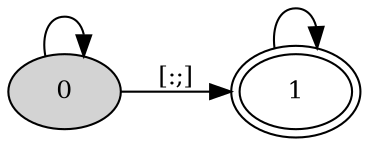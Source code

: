 digraph "SFA" {
rankdir=LR;

//Initial state
node [style = filled, shape = ellipse, peripheries = 1, fillcolor = "#d3d3d3ff", fontsize = 12]
0

//Final states
node [style = filled, shape = ellipse, peripheries = 2, fillcolor = white, fontsize = 12]
1

//Other states
node [style = filled, shape = ellipse, peripheries = 1, fillcolor = white, fontsize = 12]

//Transitions
0 -> 1 [label = "[:;]", fontsize = 12 ];
0 -> 0 [label = "", fontsize = 12 ];
1 -> 1 [label = "", fontsize = 12 ];
}
